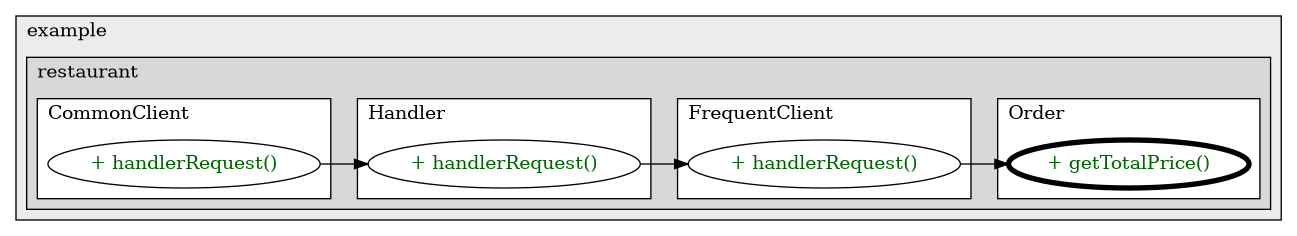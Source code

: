 @startuml

/' diagram meta data start
config=CallConfiguration;
{
  "rootMethod": "com.example.restaurant.models.Order#getTotalPrice()",
  "projectClassification": {
    "searchMode": "OpenProject", // OpenProject, AllProjects
    "includedProjects": "",
    "pathEndKeywords": "*.impl",
    "isClientPath": "",
    "isClientName": "",
    "isTestPath": "",
    "isTestName": "",
    "isMappingPath": "",
    "isMappingName": "",
    "isDataAccessPath": "",
    "isDataAccessName": "",
    "isDataStructurePath": "",
    "isDataStructureName": "",
    "isInterfaceStructuresPath": "",
    "isInterfaceStructuresName": "",
    "isEntryPointPath": "",
    "isEntryPointName": "",
    "treatFinalFieldsAsMandatory": false
  },
  "graphRestriction": {
    "classPackageExcludeFilter": "",
    "classPackageIncludeFilter": "",
    "classNameExcludeFilter": "",
    "classNameIncludeFilter": "",
    "methodNameExcludeFilter": "",
    "methodNameIncludeFilter": "",
    "removeByInheritance": "", // inheritance/annotation based filtering is done in a second step
    "removeByAnnotation": "",
    "removeByClassPackage": "", // cleanup the graph after inheritance/annotation based filtering is done
    "removeByClassName": "",
    "cutMappings": false,
    "cutEnum": true,
    "cutTests": true,
    "cutClient": true,
    "cutDataAccess": true,
    "cutInterfaceStructures": true,
    "cutDataStructures": true,
    "cutGetterAndSetter": true,
    "cutConstructors": true
  },
  "graphTraversal": {
    "forwardDepth": 3,
    "backwardDepth": 3,
    "classPackageExcludeFilter": "",
    "classPackageIncludeFilter": "",
    "classNameExcludeFilter": "",
    "classNameIncludeFilter": "",
    "methodNameExcludeFilter": "",
    "methodNameIncludeFilter": "",
    "hideMappings": false,
    "hideDataStructures": false,
    "hidePrivateMethods": true,
    "hideInterfaceCalls": true, // indirection: implementation -> interface (is hidden) -> implementation
    "onlyShowApplicationEntryPoints": false, // root node is included
    "useMethodCallsForStructureDiagram": "ForwardOnly" // ForwardOnly, BothDirections, No
  },
  "details": {
    "aggregation": "GroupByClass", // ByClass, GroupByClass, None
    "showMethodParametersTypes": false,
    "showMethodParametersNames": false,
    "showMethodReturnType": false,
    "showPackageLevels": 2,
    "showCallOrder": false,
    "edgeMode": "MethodsOnly", // TypesOnly, MethodsOnly, TypesAndMethods, MethodsAndDirectTypeUsage
    "showDetailedClassStructure": false
  },
  "rootClass": "com.example.restaurant.models.Order",
  "extensionCallbackMethod": "" // qualified.class.name#methodName - signature: public static String method(String)
}
diagram meta data end '/



digraph g {
    rankdir="LR"
    splines=polyline
    

'nodes 
subgraph cluster_1322970774 { 
   	label=example
	labeljust=l
	fillcolor="#ececec"
	style=filled
   
   subgraph cluster_390647231 { 
   	label=restaurant
	labeljust=l
	fillcolor="#d8d8d8"
	style=filled
   
   subgraph cluster_1107683126 { 
   	label=Order
	labeljust=l
	fillcolor=white
	style=filled
   
   Order384064374XXXgetTotalPrice0[
	label="+ getTotalPrice()"
	style=filled
	fillcolor=white
	tooltip="Order

null"
	penwidth=4
	fontcolor=darkgreen
];
} 

subgraph cluster_1153278461 { 
   	label=CommonClient
	labeljust=l
	fillcolor=white
	style=filled
   
   CommonClient1091553721XXXhandlerRequest76453678[
	label="+ handlerRequest()"
	style=filled
	fillcolor=white
	tooltip="CommonClient

null"
	fontcolor=darkgreen
];
} 

subgraph cluster_1806762365 { 
   	label=Handler
	labeljust=l
	fillcolor=white
	style=filled
   
   Handler1091553721XXXhandlerRequest76453678[
	label="+ handlerRequest()"
	style=filled
	fillcolor=white
	tooltip="Handler

null"
	fontcolor=darkgreen
];
} 

subgraph cluster_270379296 { 
   	label=FrequentClient
	labeljust=l
	fillcolor=white
	style=filled
   
   FrequentClient1091553721XXXhandlerRequest76453678[
	label="+ handlerRequest()"
	style=filled
	fillcolor=white
	tooltip="FrequentClient

null"
	fontcolor=darkgreen
];
} 
} 
} 

'edges    
CommonClient1091553721XXXhandlerRequest76453678 -> Handler1091553721XXXhandlerRequest76453678;
FrequentClient1091553721XXXhandlerRequest76453678 -> Order384064374XXXgetTotalPrice0;
Handler1091553721XXXhandlerRequest76453678 -> FrequentClient1091553721XXXhandlerRequest76453678;
    
}
@enduml